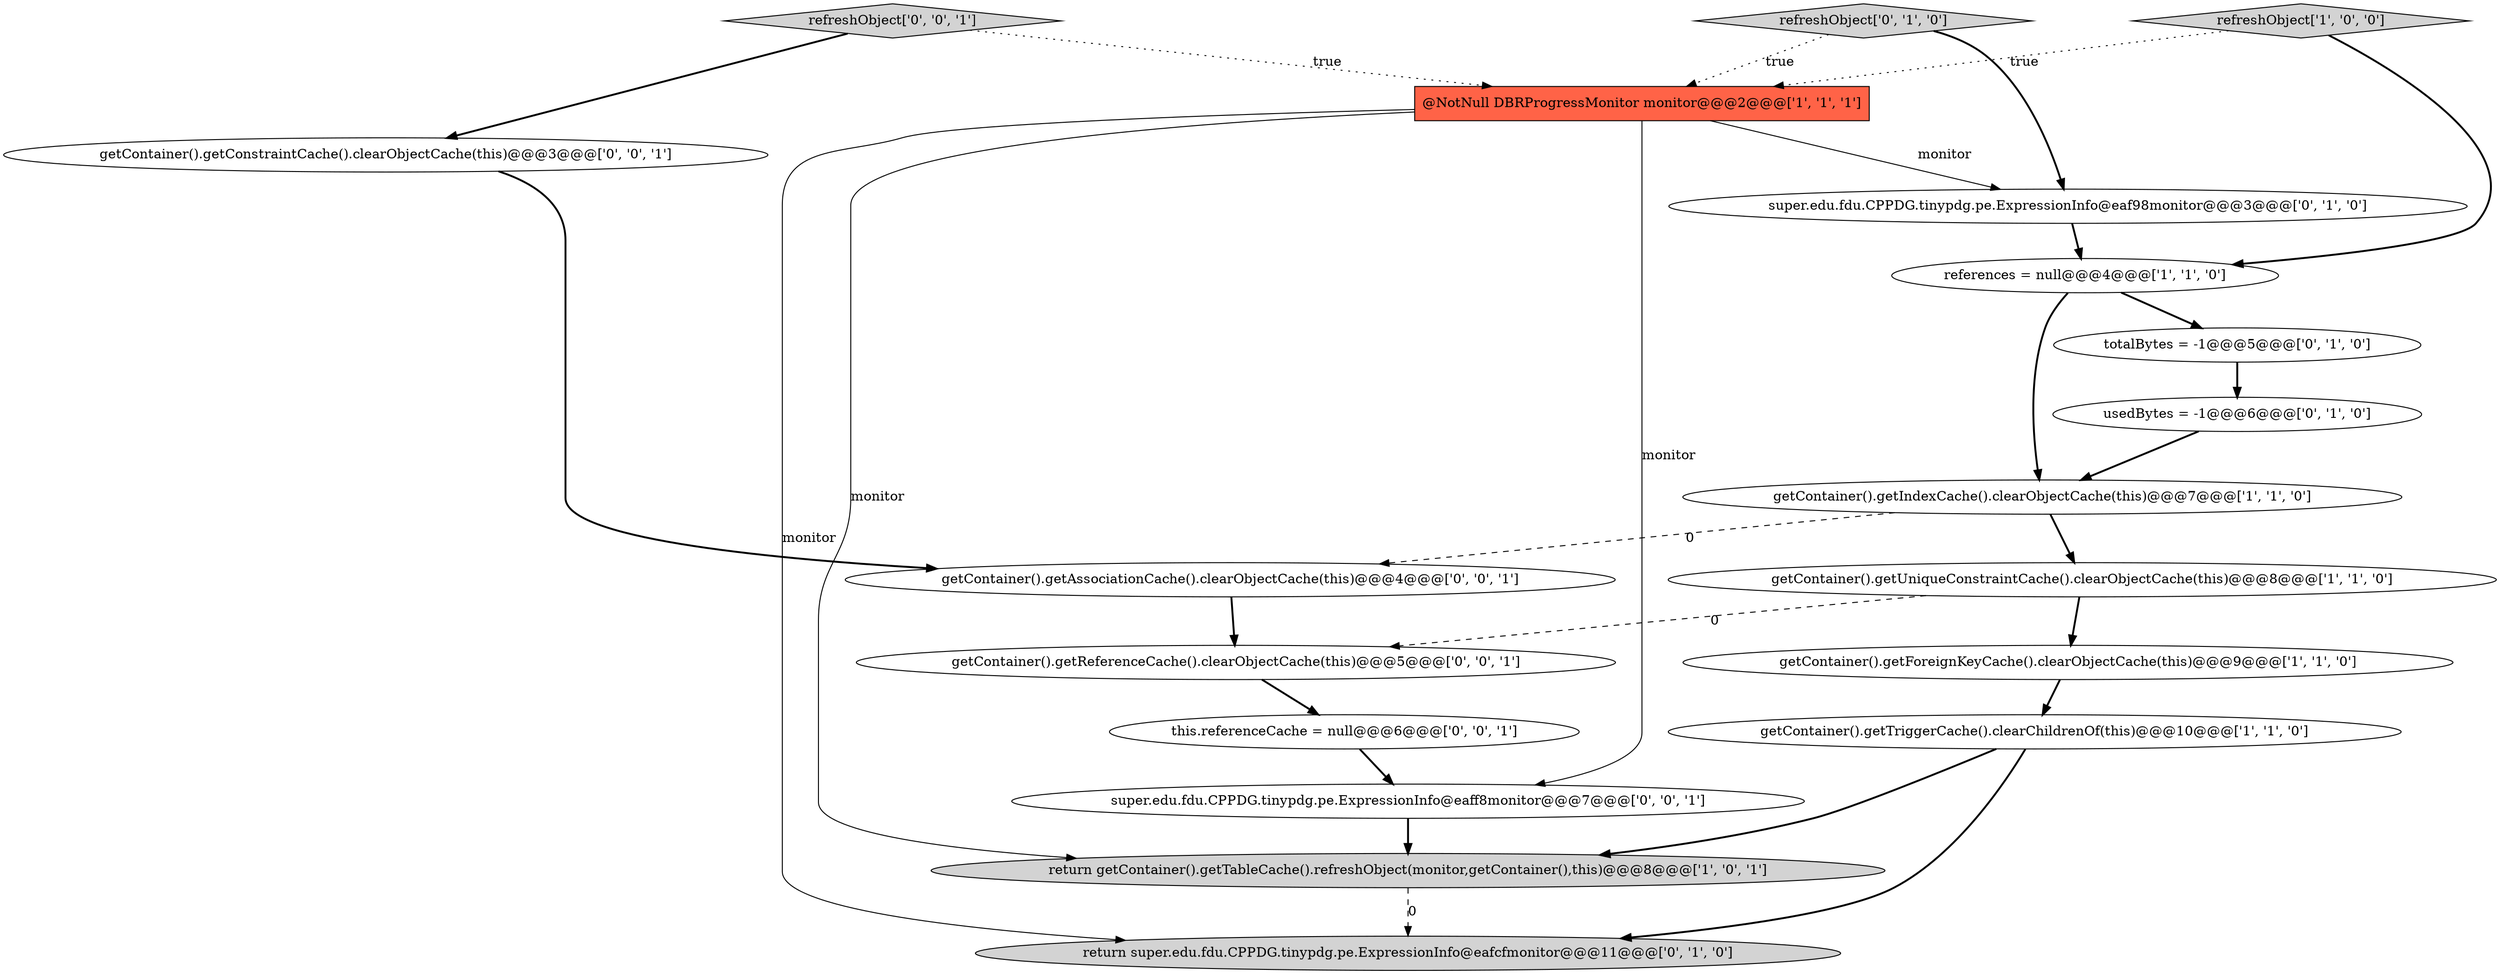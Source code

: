 digraph {
2 [style = filled, label = "getContainer().getTriggerCache().clearChildrenOf(this)@@@10@@@['1', '1', '0']", fillcolor = white, shape = ellipse image = "AAA0AAABBB1BBB"];
5 [style = filled, label = "return getContainer().getTableCache().refreshObject(monitor,getContainer(),this)@@@8@@@['1', '0', '1']", fillcolor = lightgray, shape = ellipse image = "AAA0AAABBB1BBB"];
1 [style = filled, label = "@NotNull DBRProgressMonitor monitor@@@2@@@['1', '1', '1']", fillcolor = tomato, shape = box image = "AAA0AAABBB1BBB"];
9 [style = filled, label = "refreshObject['0', '1', '0']", fillcolor = lightgray, shape = diamond image = "AAA0AAABBB2BBB"];
7 [style = filled, label = "refreshObject['1', '0', '0']", fillcolor = lightgray, shape = diamond image = "AAA0AAABBB1BBB"];
14 [style = filled, label = "getContainer().getConstraintCache().clearObjectCache(this)@@@3@@@['0', '0', '1']", fillcolor = white, shape = ellipse image = "AAA0AAABBB3BBB"];
18 [style = filled, label = "this.referenceCache = null@@@6@@@['0', '0', '1']", fillcolor = white, shape = ellipse image = "AAA0AAABBB3BBB"];
15 [style = filled, label = "getContainer().getAssociationCache().clearObjectCache(this)@@@4@@@['0', '0', '1']", fillcolor = white, shape = ellipse image = "AAA0AAABBB3BBB"];
6 [style = filled, label = "references = null@@@4@@@['1', '1', '0']", fillcolor = white, shape = ellipse image = "AAA0AAABBB1BBB"];
8 [style = filled, label = "super.edu.fdu.CPPDG.tinypdg.pe.ExpressionInfo@eaf98monitor@@@3@@@['0', '1', '0']", fillcolor = white, shape = ellipse image = "AAA1AAABBB2BBB"];
12 [style = filled, label = "return super.edu.fdu.CPPDG.tinypdg.pe.ExpressionInfo@eafcfmonitor@@@11@@@['0', '1', '0']", fillcolor = lightgray, shape = ellipse image = "AAA1AAABBB2BBB"];
13 [style = filled, label = "refreshObject['0', '0', '1']", fillcolor = lightgray, shape = diamond image = "AAA0AAABBB3BBB"];
3 [style = filled, label = "getContainer().getIndexCache().clearObjectCache(this)@@@7@@@['1', '1', '0']", fillcolor = white, shape = ellipse image = "AAA0AAABBB1BBB"];
16 [style = filled, label = "getContainer().getReferenceCache().clearObjectCache(this)@@@5@@@['0', '0', '1']", fillcolor = white, shape = ellipse image = "AAA0AAABBB3BBB"];
17 [style = filled, label = "super.edu.fdu.CPPDG.tinypdg.pe.ExpressionInfo@eaff8monitor@@@7@@@['0', '0', '1']", fillcolor = white, shape = ellipse image = "AAA0AAABBB3BBB"];
10 [style = filled, label = "totalBytes = -1@@@5@@@['0', '1', '0']", fillcolor = white, shape = ellipse image = "AAA1AAABBB2BBB"];
4 [style = filled, label = "getContainer().getForeignKeyCache().clearObjectCache(this)@@@9@@@['1', '1', '0']", fillcolor = white, shape = ellipse image = "AAA0AAABBB1BBB"];
0 [style = filled, label = "getContainer().getUniqueConstraintCache().clearObjectCache(this)@@@8@@@['1', '1', '0']", fillcolor = white, shape = ellipse image = "AAA0AAABBB1BBB"];
11 [style = filled, label = "usedBytes = -1@@@6@@@['0', '1', '0']", fillcolor = white, shape = ellipse image = "AAA1AAABBB2BBB"];
11->3 [style = bold, label=""];
0->4 [style = bold, label=""];
13->1 [style = dotted, label="true"];
16->18 [style = bold, label=""];
2->5 [style = bold, label=""];
7->6 [style = bold, label=""];
9->1 [style = dotted, label="true"];
10->11 [style = bold, label=""];
7->1 [style = dotted, label="true"];
1->12 [style = solid, label="monitor"];
1->8 [style = solid, label="monitor"];
8->6 [style = bold, label=""];
4->2 [style = bold, label=""];
6->10 [style = bold, label=""];
0->16 [style = dashed, label="0"];
3->0 [style = bold, label=""];
6->3 [style = bold, label=""];
1->17 [style = solid, label="monitor"];
15->16 [style = bold, label=""];
5->12 [style = dashed, label="0"];
3->15 [style = dashed, label="0"];
18->17 [style = bold, label=""];
1->5 [style = solid, label="monitor"];
9->8 [style = bold, label=""];
13->14 [style = bold, label=""];
14->15 [style = bold, label=""];
17->5 [style = bold, label=""];
2->12 [style = bold, label=""];
}

